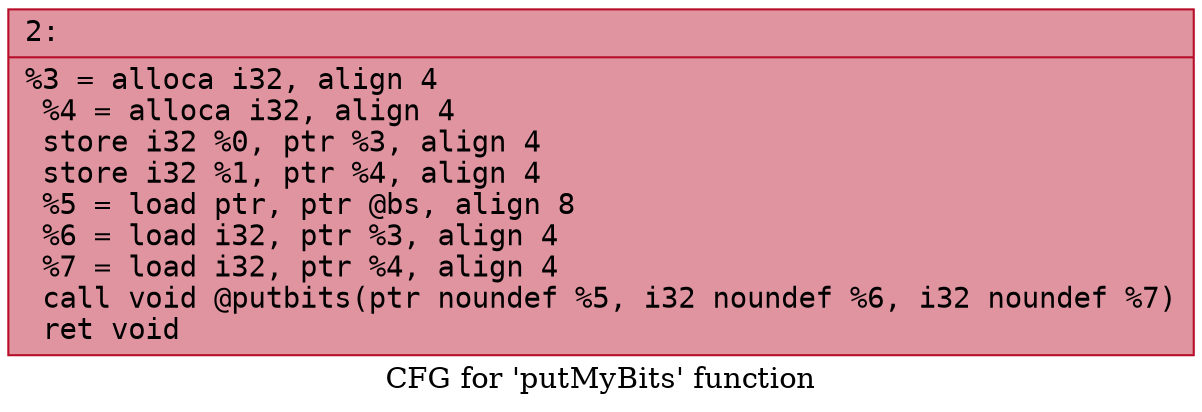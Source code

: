 digraph "CFG for 'putMyBits' function" {
	label="CFG for 'putMyBits' function";

	Node0x60000334a0d0 [shape=record,color="#b70d28ff", style=filled, fillcolor="#b70d2870" fontname="Courier",label="{2:\l|  %3 = alloca i32, align 4\l  %4 = alloca i32, align 4\l  store i32 %0, ptr %3, align 4\l  store i32 %1, ptr %4, align 4\l  %5 = load ptr, ptr @bs, align 8\l  %6 = load i32, ptr %3, align 4\l  %7 = load i32, ptr %4, align 4\l  call void @putbits(ptr noundef %5, i32 noundef %6, i32 noundef %7)\l  ret void\l}"];
}
